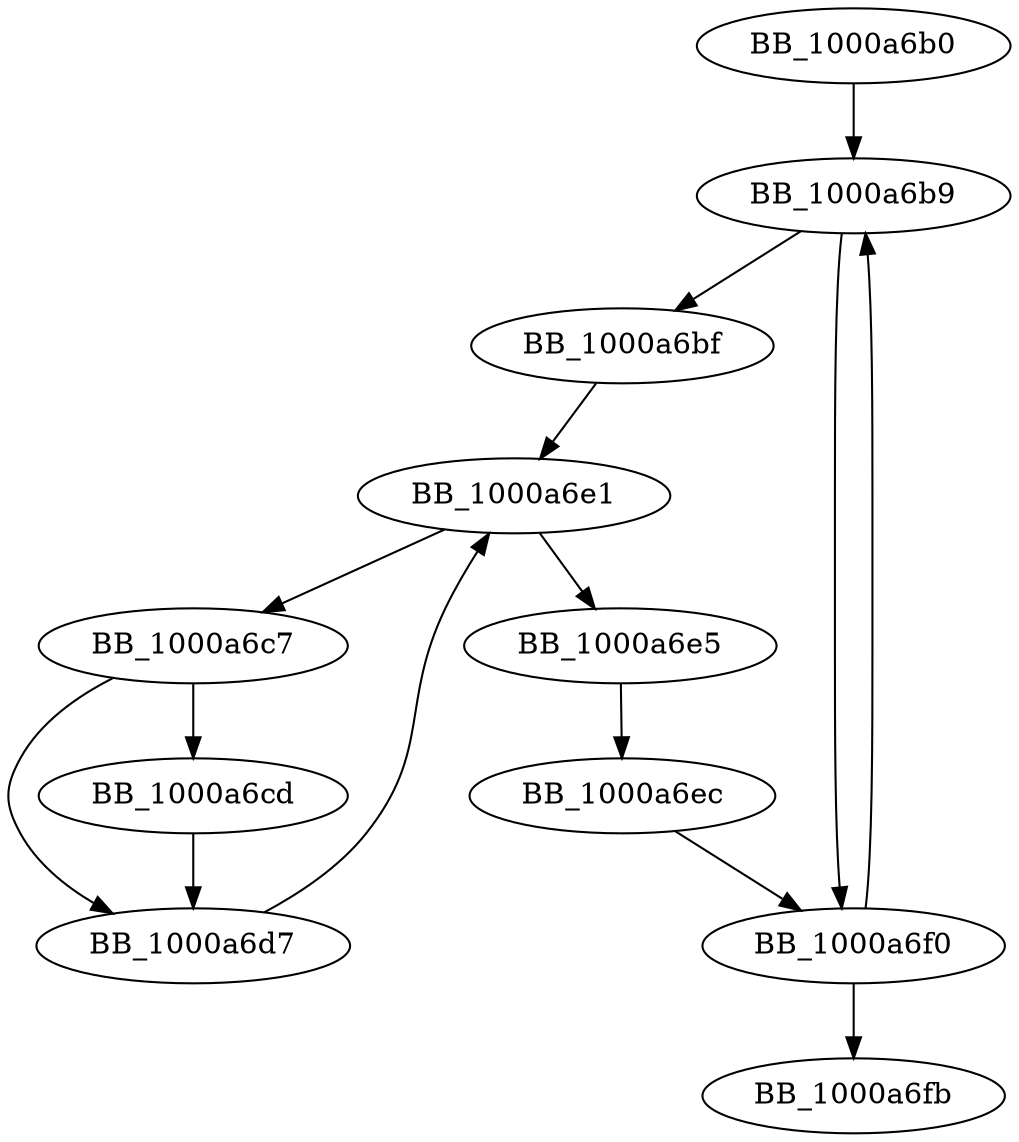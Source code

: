 DiGraph __ioterm{
BB_1000a6b0->BB_1000a6b9
BB_1000a6b9->BB_1000a6bf
BB_1000a6b9->BB_1000a6f0
BB_1000a6bf->BB_1000a6e1
BB_1000a6c7->BB_1000a6cd
BB_1000a6c7->BB_1000a6d7
BB_1000a6cd->BB_1000a6d7
BB_1000a6d7->BB_1000a6e1
BB_1000a6e1->BB_1000a6c7
BB_1000a6e1->BB_1000a6e5
BB_1000a6e5->BB_1000a6ec
BB_1000a6ec->BB_1000a6f0
BB_1000a6f0->BB_1000a6b9
BB_1000a6f0->BB_1000a6fb
}
